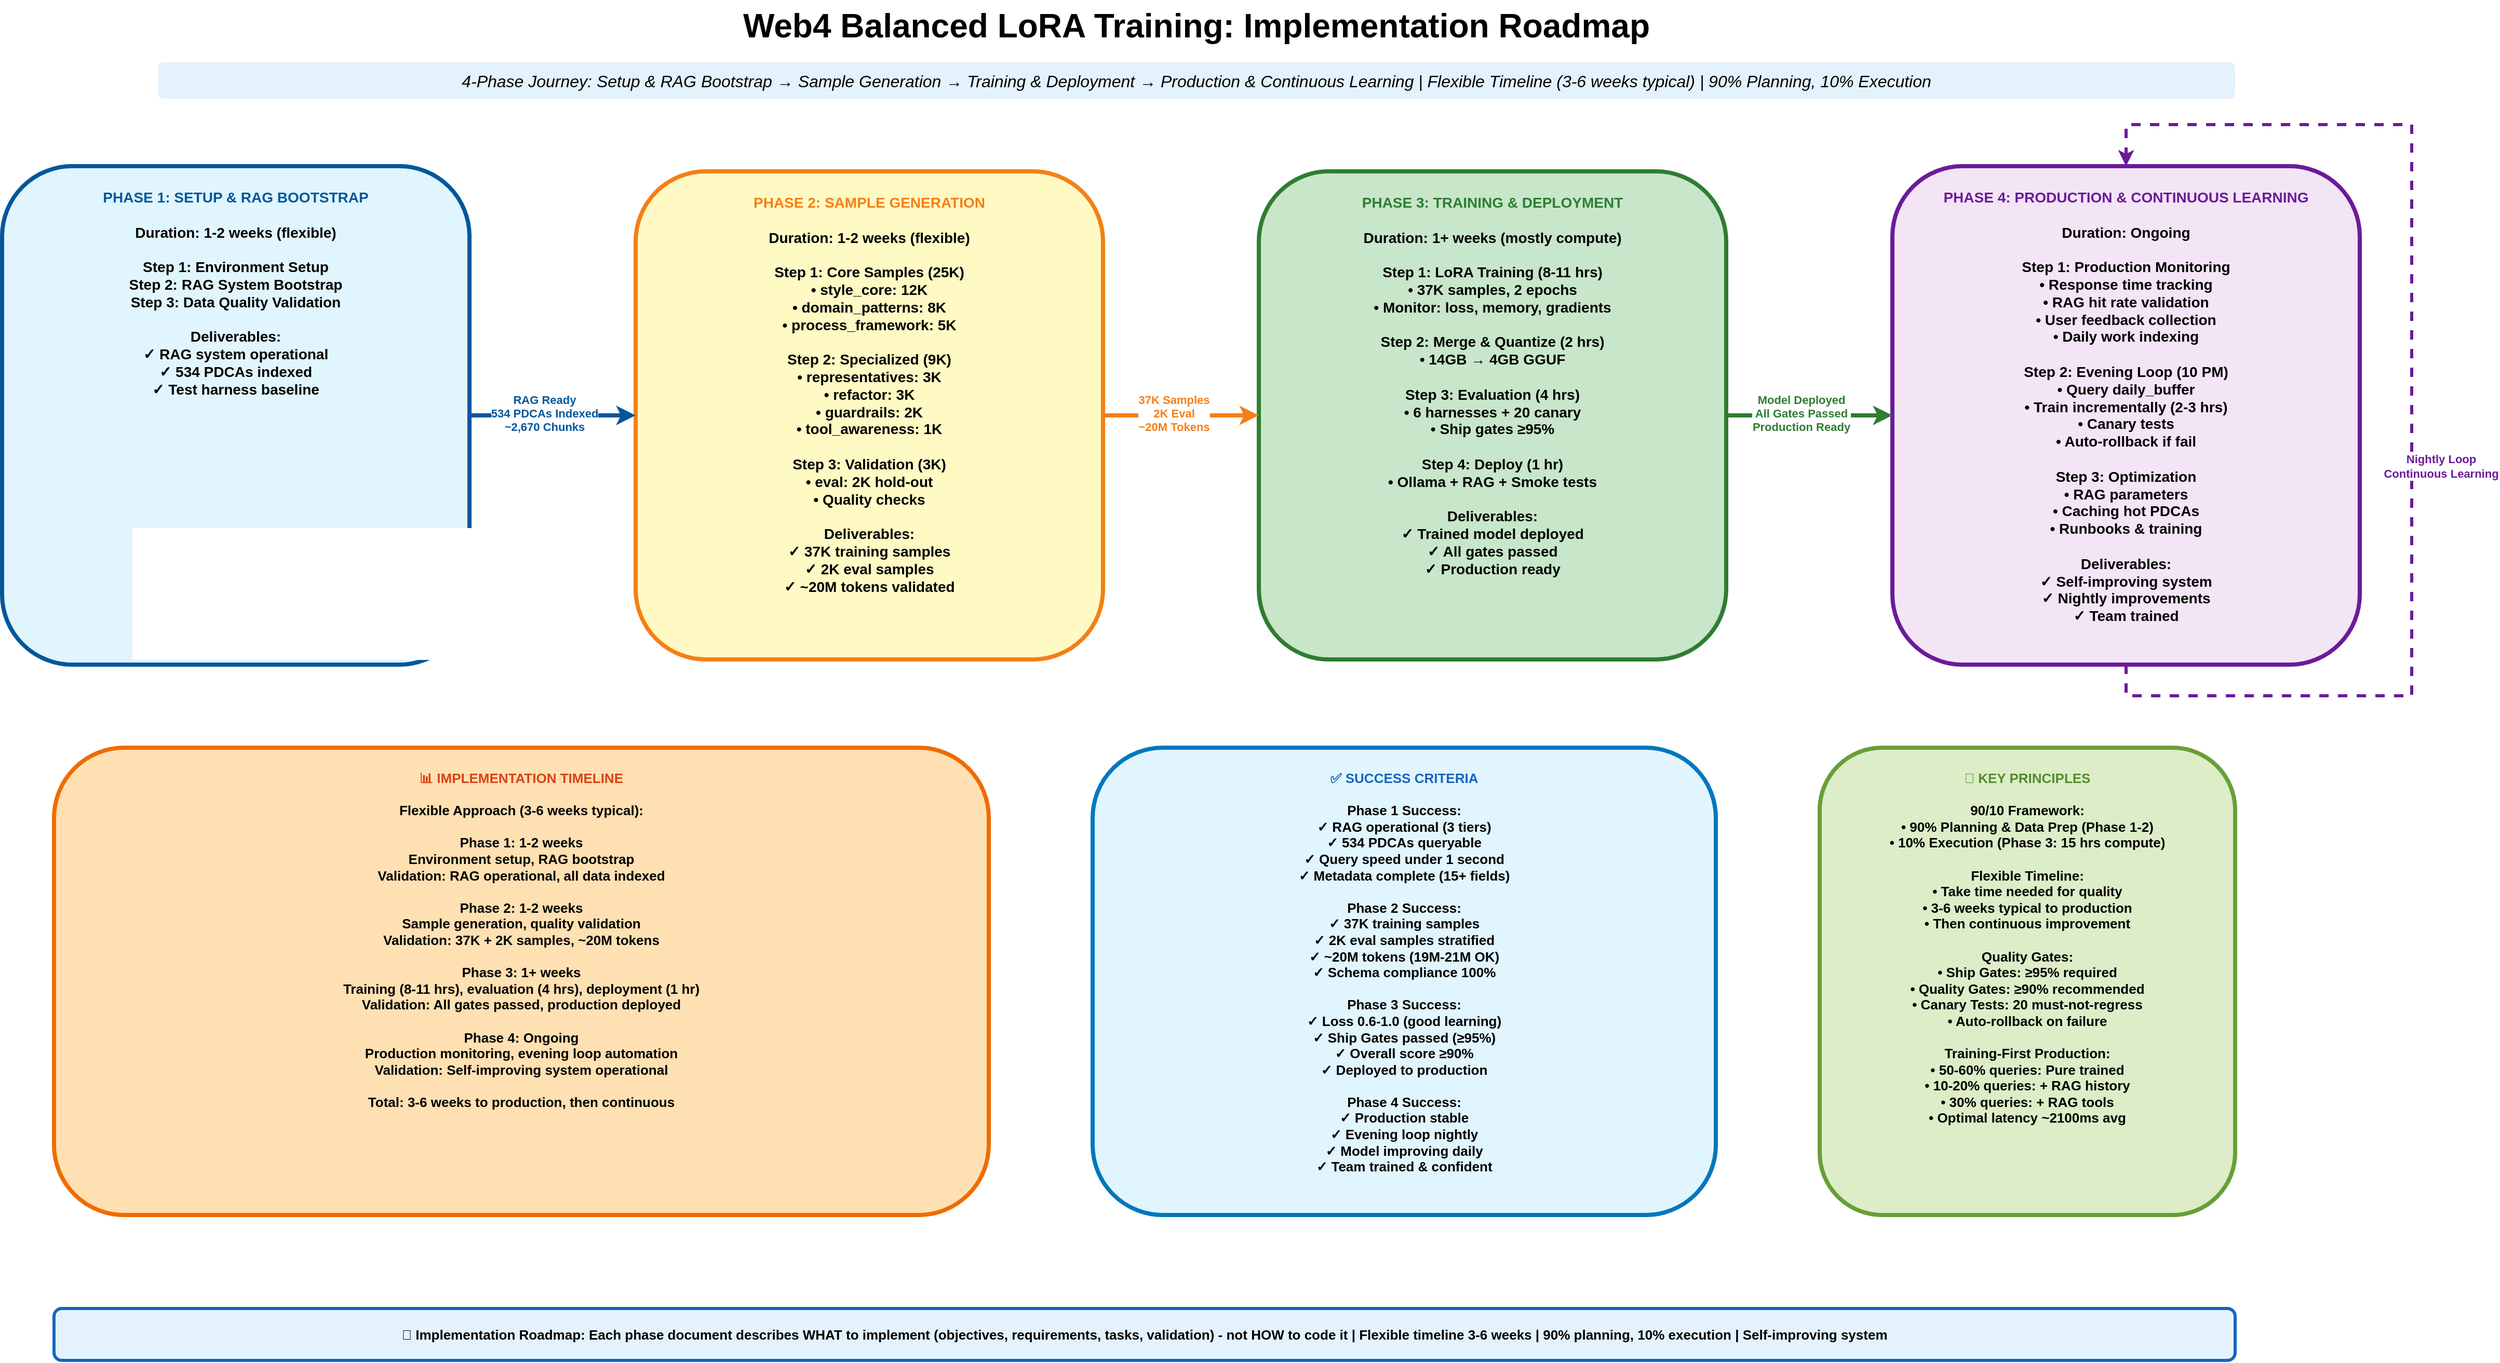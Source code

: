 <mxfile>
    <diagram name="Implementation Roadmap" id="implementation">
        <mxGraphModel dx="3140" dy="948" grid="1" gridSize="10" guides="1" tooltips="1" connect="1" arrows="1" fold="1" page="1" pageScale="1" pageWidth="2400" pageHeight="1600" math="0" shadow="0">
            <root>
                <mxCell id="0"/>
                <mxCell id="1" parent="0"/>
                <mxCell id="title" value="Web4 Balanced LoRA Training: Implementation Roadmap" style="text;html=1;strokeColor=none;fillColor=none;align=center;verticalAlign=middle;whiteSpace=wrap;rounded=0;fontSize=32;fontStyle=1" parent="1" vertex="1">
                    <mxGeometry x="400" y="20" width="1600" height="50" as="geometry"/>
                </mxCell>
                <mxCell id="subtitle" value="4-Phase Journey: Setup &amp; RAG Bootstrap → Sample Generation → Training &amp; Deployment → Production &amp; Continuous Learning | Flexible Timeline (3-6 weeks typical) | 90% Planning, 10% Execution" style="text;html=1;strokeColor=none;fillColor=#E3F2FD;align=center;verticalAlign=middle;whiteSpace=wrap;rounded=1;fontSize=16;fontStyle=2" parent="1" vertex="1">
                    <mxGeometry x="200" y="80" width="2000" height="35" as="geometry"/>
                </mxCell>
                <object label="&lt;font color=&quot;#01579B&quot;&gt;PHASE 1: SETUP &amp; RAG BOOTSTRAP&lt;/font&gt;&#xa;&#xa;Duration: 1-2 weeks (flexible)&#xa;&#xa;Step 1: Environment Setup&#xa;Step 2: RAG System Bootstrap&#xa;Step 3: Data Quality Validation&#xa;&#xa;Deliverables:&#xa;✓ RAG system operational&#xa;✓ 534 PDCAs indexed&#xa;✓ Test harness baseline" tooltip="Phase 1 establishes the foundation by setting up the three-tier RAG system that serves as the single source of truth for all training data. Duration is flexible: 1 week if full-time, 2 weeks if part-time. Step 1 Environment Setup: Install Python 3.10+ for latest library compatibility. Install Ollama from ollama.ai for model deployment. Install ChromaDB via pip install chromadb for semantic vector search. Install Redis server and RedisGraph module for graph database (brew install redis on Mac, pip install redis redisgraph for Python client). SQLite comes with Python. Clone Web4Articles repository containing all 534 historical PDCAs, 3,477 TypeScript component files, and 238 process documents. Create project structure: mkdir scripts data config outputs eval. Install dependencies via pip install -r requirements.txt including transformers, sentence-transformers, peft, torch, chromadb, redis, redisgraph, sqlite3, jsonschema, tqdm. Step 2 RAG System Bootstrap: Create and run initial indexing system to process all 534 historical PDCAs. Implement PDCA-aware adaptive chunking that preserves document structure by splitting on section boundaries (header, Plan, Do, Check, Act, Meta) creating approximately 2,670 semantically complete chunks. Generate 768-dimensional embeddings using sentence-transformers/all-MiniLM-L6-v2 model. Store chunks in ChromaDB pdca_historical collection with comprehensive 15+ metadata fields: chunk_type, chunk_index, pdca_id, agent_name, agent_role, date, timestamp, session_id, branch, sprint, cmm_level, task_type, objective, quality_score, verification_status, trained_in_adapter, training_batch, training_date. Create nodes and PRECEDES edges in Redis Graph for breadcrumb navigation enabling read-to-depth-3 context expansion. Populate SQLite pdca_timeline table with temporal and categorical metadata for fast date-range queries. Index 3,477 TypeScript component files organized by layer (layer2, layer3, layer5) and pattern (empty_constructor, scenario_state, radical_oop). Index 238 process documents including PDCA templates, CMM framework guides, compliance checklists organized by role. Index 12K tool examples from tool_core.jsonl (10K Continue tools) and tool_neg.jsonl (2K negative anti-patterns) into tool_examples collection with metadata for tool_name, tool_ecosystem, tool_version, usage_pattern, context_type. Step 3 Data Quality Validation: Test semantic search on ChromaDB with queries like find debugging approaches or show component versioning conflicts, verify relevant results returned. Test breadcrumb navigation on Redis Graph by walking depth-3 chains forward and backward from sample PDCAs, verify context expansion works. Test temporal queries on SQLite with date-range queries, agent timelines, CMM level distribution, verify sub-5ms performance. Validate metadata completeness by sampling 100 random chunks and checking all 15+ fields are populated correctly. Create test harness baseline by running all 6 test harnesses on baseline model before training to establish improvement targets for comparison. Deliverables: Complete three-tier RAG system operational with ChromaDB for semantic search, Redis Graph for breadcrumb navigation, SQLite for temporal queries. All 534 PDCAs indexed as approximately 2,670 chunks with complete metadata. All 3,477 TypeScript files and 238 process documents indexed. All 12K tool examples indexed. Test harness baseline established. This foundation enables intelligent RAG-driven sample generation in Phase 2." id="phase1">
                    <mxCell style="rounded=1;whiteSpace=wrap;html=1;fillColor=#E1F5FE;strokeColor=#01579B;strokeWidth=4;fontSize=14;fontStyle=1;verticalAlign=top;spacingTop=15;" parent="1" vertex="1">
                        <mxGeometry x="50" y="180" width="450" height="480" as="geometry"/>
                    </mxCell>
                </object>
                <object label="&lt;font color=&quot;#F57F17&quot;&gt;PHASE 2: SAMPLE GENERATION&lt;/font&gt;&#xa;&#xa;Duration: 1-2 weeks (flexible)&#xa;&#xa;Step 1: Core Samples (25K)&#xa;  • style_core: 12K&#xa;  • domain_patterns: 8K&#xa;  • process_framework: 5K&#xa;&#xa;Step 2: Specialized (9K)&#xa;  • representatives: 3K&#xa;  • refactor: 3K&#xa;  • guardrails: 2K&#xa;  • tool_awareness: 1K&#xa;&#xa;Step 3: Validation (3K)&#xa;  • eval: 2K hold-out&#xa;  • Quality checks&#xa;&#xa;Deliverables:&#xa;✓ 37K training samples&#xa;✓ 2K eval samples&#xa;✓ ~20M tokens validated" tooltip="Phase 2 generates all 37K training samples plus 2K eval samples via intelligent RAG queries. Duration is flexible: 1 week if full-time, 2 weeks if part-time or thorough review. Step 1 Core Sample Generation (25K samples): Generate style_core 12K samples by creating and running scripts that query ChromaDB for TypeScript files filtered by layer and pattern metadata. Extract empty constructor examples showing classes with empty or minimal constructor plus init method for scenario-based initialization. Extract 5-layer architecture examples demonstrating layer2 implementation, layer3 interface, layer5 CLI structure. Extract Radical OOP examples with deep encapsulation, no public fields, scenario-based state management, immutable scenarios. Extract scenario-based state patterns with init method, toScenario serialization, proper state handling. Each sample includes input prompt describing desired pattern, expected output showing correct implementation approximately 400-800 tokens, and metadata for task_type and pattern_name. Generate domain_patterns 8K samples by creating scripts that query ChromaDB for historical PDCAs semantically, use Redis Graph to expand via breadcrumb chains for context, then extract and distill patterns. Extract debugging methodologies by querying task_type equals debugging, distill to problem-solution pairs. Extract architectural decisions by querying task_type equals architectural_decision, capture TRON format and rationale. Extract integration patterns showing system connection approaches, collaboration patterns for multi-agent work, violation fixes showing error correction. Distill each pattern to core insight approximately 400-600 tokens rather than full PDCA 1200-1800 tokens, saving 60 percent tokens while retaining essential knowledge. Generate process_framework 5K samples by creating scripts that query process_docs collection. Extract PDCA structure v3.2.4.2 template with all required sections LINKS PLAN DO CHECK ACT META. Extract TRON decision format with Trigger Response Outcome Next ordering. Extract CMM1-4 progression showing maturity levels and compliance criteria. Extract dual link format for breadcrumb navigation forward and backward links. Extract 12-step startup protocol for new components. Extract verification checklists for quality gates. Extract 50+ key behavioral lessons from trainAI process documentation. Step 2 Specialized Sample Generation (9K samples): Generate domain_representatives 3K samples by creating scripts that select top 200-300 complete PDCAs via quality scoring based on completeness, CMM compliance, dual link validity, TRON format adherence. Use SQLite temporal queries to ensure diverse time periods not all recent, stratify across Q1 2024, Q2 2024, Q3 2024, Q4 2024, Q1 2025 for temporal diversity. Ensure diverse agents covering SaveRestartAgent, BuilderAgent, TesterAgent, RefinerAgent, IntegratorAgent, NegotiatorAgent. Ensure diverse task types covering component_creation, debugging, refactoring, integration, collaboration. Generate variations showing prompt plus expected PDCA structure, PDCA section plus next section, full PDCA generation. Generate style_refactor 3K samples by creating scripts that query for CMM2 to CMM3 transformation PDCAs. Extract code evolution patterns showing before CMM2 state and after CMM3 state with improvements. Extract continuous improvement mindset, technical debt reduction approaches, pattern application journeys. Generate guardrails 2K samples teaching framework compliance. Extract Jest ban enforcement showing use Vitest instead, manual operation prevention showing automate everything, security violations showing no hardcoded secrets, framework violations showing no constructor logic. Generate tool_awareness 1K samples teaching generic tool-calling concepts. Extract JSON structure, parameter passing patterns, context awareness. Keep IDE-agnostic with no Continue or Cursor specifics since those 12K examples stay in RAG tool_examples collection for runtime injection. Step 3 Validation and QA (3K samples): Generate eval 2K samples stratified across all training categories: 400 style_core, 300 domain_patterns, 200 process_framework, 150 domain_representatives, 150 style_refactor, 100 guardrails, 50 tool_awareness. This hold-out set is NEVER trained, reserved for unbiased quality measurement. Create validation scripts that check all 37K training samples: Schema compliance ensuring all samples have required fields task_type, instruction, input, output, metadata. Token distribution validation with average 540 tokens per sample totaling approximately 20M tokens, acceptable range 19M-21M. Quality score validation ensuring high-quality content. Diversity validation: temporal stratification across quarters, agent coverage all roles, task coverage all types. Save to JSONL format: data/style_core.jsonl 12K, data/domain_patterns.jsonl 8K, data/process_framework.jsonl 5K, data/domain_representatives.jsonl 3K, data/style_refactor.jsonl 3K, data/guardrails.jsonl 2K, data/tool_awareness.jsonl 1K, data/eval.jsonl 2K. Deliverables: 37K production-ready training samples generated entirely from RAG queries ensuring consistency and traceability, 2K stratified eval set for unbiased testing, all samples quality validated with documented statistics showing token distribution, schema compliance, diversity metrics. Total approximately 20M tokens optimized for M1 Mac training." id="phase2">
                    <mxCell style="rounded=1;whiteSpace=wrap;html=1;fillColor=#FFF9C4;strokeColor=#F57F17;strokeWidth=4;fontSize=14;fontStyle=1;verticalAlign=top;spacingTop=15;" parent="1" vertex="1">
                        <mxGeometry x="660" y="185" width="450" height="470" as="geometry"/>
                    </mxCell>
                </object>
                <object label="&lt;font color=&quot;#2E7D32&quot;&gt;PHASE 3: TRAINING &amp; DEPLOYMENT&lt;/font&gt;&#xa;&#xa;Duration: 1+ weeks (mostly compute)&#xa;&#xa;Step 1: LoRA Training (8-11 hrs)&#xa;  • 37K samples, 2 epochs&#xa;  • Monitor: loss, memory, gradients&#xa;&#xa;Step 2: Merge &amp; Quantize (2 hrs)&#xa;  • 14GB → 4GB GGUF&#xa;&#xa;Step 3: Evaluation (4 hrs)&#xa;  • 6 harnesses + 20 canary&#xa;  • Ship gates ≥95%&#xa;&#xa;Step 4: Deploy (1 hr)&#xa;  • Ollama + RAG + Smoke tests&#xa;&#xa;Deliverables:&#xa;✓ Trained model deployed&#xa;✓ All gates passed&#xa;✓ Production ready" tooltip="Phase 3 executes training, evaluation, and production deployment. Duration 1+ weeks mostly compute time. Step 1 LoRA Training (8-11 hours compute): Create and configure training script using base model Qwen/Qwen2.5-Coder-7B-Instruct from HuggingFace, full precision FP16 for maximum learning quality. Load all 37K training samples from JSONL files totaling approximately 20M tokens. Configure training: 2 epochs meaning each sample seen twice, batch size 1 with gradient accumulation 12 giving effective batch size 12 for stable gradients, learning rate 2e-4 with cosine annealing schedule gradually reducing learning rate, LoRA hyperparameters rank r equals 16 creating small trainable matrices, alpha equals 32 scaling factor, dropout equals 0.05 regularization. Apply LoRA to all attention and feedforward layers in 28 transformer layers. Use AdamW optimizer with weight decay 0.01. Implement real-time monitoring: Loss convergence expecting plateau at 0.6-1.0 range indicating good learning without overfitting, if loss stays above 1.5 investigate underfitting, if drops below 0.4 investigate overfitting. Memory usage must stay under 28GB to prevent OOM crashes on 32GB M1 Mac, reduce batch size or grad accumulation if needed. Gradient norms should remain stable, if exploding reduce learning rate. Perplexity should decrease over time. Training takes 8-11 hours on M1 Mac with MPS Metal Performance Shaders backend, 20 percent faster than previous 10-14 hours due to reduced token count from 25M to 20M. Output LoRA adapter approximately 80MB saved to outputs/web4_balanced_lora_YYYYMMDD/ containing learned Web4-specific patterns: 95 percent Web4 patterns PDCA methodology code architecture OOP principles, 3 percent generic tool awareness, 2 percent guardrails, without modifying 14GB base model. Step 2 Merge and Quantize (2 hours): Create scripts to merge 80MB LoRA adapter weights into 14GB base model creating unified model with Web4 knowledge permanently integrated. Quantize merged model from FP16 full precision to Q4_K_M 4-bit quantization using 4-bit integers for most weights while keeping higher precision for critical attention layers, optimal balance between size and quality. Verify size reduction 14GB FP16 compresses to 4GB Q4_K_M, 4x reduction enabling deployment on consumer hardware. Quality retention quantization maintains 95 percent of full precision quality validated through eval metrics. Convert to GGUF format efficient file format for LLM storage optimized for CPU and Metal GPU inference used by Ollama. Create Ollama modelfile defining configuration system prompt, temperature, context window, stop tokens. Import to Ollama: ollama create web4-agent:latest -f Modelfile. Test deployment: Load time approximately 3 seconds on M1 Mac cold start, generation speed approximately 20 tokens per second, memory footprint approximately 4GB loaded. Step 3 Comprehensive Evaluation (4 hours): Create evaluation harness running 2K hold-out eval samples NEVER trained for unbiased measurement. Test Harness 1 Pattern Compliance: Validate 100 generated PDCAs against v3.2.4.2 schema, must pass 95 out of 100 Ship Gate deployment blocked if fails. Test Harness 2 PDCA Template: Check all required sections present LINKS PLAN DO CHECK ACT META, must pass 95 out of 100 Ship Gate. Test Harness 3 TRON Format: Validate Trigger Response Outcome Next ordering in decisions, must pass 90 out of 100 Quality Gate document if fails but can deploy. Test Harness 4 Empty Constructor: Check generated classes for no-constructor-logic rule using ESLint plus AST parser, must pass 95 out of 100 Ship Gate. Test Harness 5 Tool Success: Run 100 scripted IDE tasks measuring prompt to correct tool JSON to successful execution, must pass 85 out of 100 Quality Gate. Test Harness 6 Refusal F1: Test 200-item safety set 100 should-refuse 100 should-comply, must achieve F1 at least 0.98 Ship Gate. Run 20 Canary Tests: Must-not-regress tasks comparing new model vs baseline, all 20 must pass no regression over 5 percent. Calculate Overall Score: Weighted average of all metrics must be at least 90 percent Ship Gate. Document results in outputs/eval_report_YYYYMMDD.md with pass fail for each gate, overall score, recommendations. If any Ship Gate fails halt deployment rollback investigate root cause fix retry. If all gates pass proceed to production. Step 4 Production Deployment (1 hour): Deploy web4-agent:latest GGUF model to Ollama model registry. Connect RAG system: ChromaDB pdca_historical for semantic search 534 PDCAs and 3477 components, Redis Graph breadcrumb_graph for depth-3 traversal, SQLite pdca_timeline.db for temporal queries. Configure ToolAwarePromptBuilder: Set tool_ecosystem equals continue, n_results equals 2-3 examples, metadata filters for tool_name and usage_pattern. Start Ollama server: ollama serve providing REST API for LLM queries, chat interface, embedding endpoint. Run smoke tests: Test trained knowledge query explain empty constructor should answer under 200ms no RAG. Test historical reference query how did we solve component versioning should query RAG include citations approximately 500ms. Test tool query read Button.tsx should detect tool query RAG tool_examples inject examples generate correct XML tool call approximately 2250ms. Monitor response time RAG hit rate quality. Deliverables: Production-ready web4-agent:latest model deployed 4GB GGUF format, all quality gates passed documented, RAG connected for history 10-20 percent and tools 30 percent, smoke tests validated, system ready for production serving and Phase 4 continuous learning." id="phase3">
                    <mxCell style="rounded=1;whiteSpace=wrap;html=1;fillColor=#C8E6C9;strokeColor=#2E7D32;strokeWidth=4;fontSize=14;fontStyle=1;verticalAlign=top;spacingTop=15;" parent="1" vertex="1">
                        <mxGeometry x="1260" y="185" width="450" height="470" as="geometry"/>
                    </mxCell>
                </object>
                <object label="&lt;font color=&quot;#6A1B9A&quot;&gt;PHASE 4: PRODUCTION &amp; CONTINUOUS LEARNING&lt;/font&gt;&#xa;&#xa;Duration: Ongoing&#xa;&#xa;Step 1: Production Monitoring&#xa;  • Response time tracking&#xa;  • RAG hit rate validation&#xa;  • User feedback collection&#xa;  • Daily work indexing&#xa;&#xa;Step 2: Evening Loop (10 PM)&#xa;  • Query daily_buffer&#xa;  • Train incrementally (2-3 hrs)&#xa;  • Canary tests&#xa;  • Auto-rollback if fail&#xa;&#xa;Step 3: Optimization&#xa;  • RAG parameters&#xa;  • Caching hot PDCAs&#xa;  • Runbooks &amp; training&#xa;&#xa;Deliverables:&#xa;✓ Self-improving system&#xa;✓ Nightly improvements&#xa;✓ Team trained" tooltip="Phase 4 establishes production operations and continuous learning creating self-improving virtuous cycle. Duration ongoing forever. Step 1 Production Monitoring (continuous): Create production monitoring dashboard tracking response time should be under 200ms for trained knowledge queries no RAG, approximately 500ms for trained plus RAG history queries, approximately 2250ms for trained plus tool queries, weighted average approximately 2100ms optimal. Track RAG hit rate validating 10-20 percent of queries need PDCA history 30 percent need tool injection 50-60 percent pure trained validating Training-First architecture. Track query type distribution: Pure Trained 50-60 percent answering from trained Web4 patterns without RAG, Trained plus Tools 20-30 percent code generation with file access tool calls, Trained plus History 10-15 percent reference past work, Trained plus Both 5-10 percent complex queries needing history and tools. Collect operational data: User feedback thumbs up down on response quality, error logs for failed queries, edge cases requiring special handling, false positive tool detections, RAG misses where relevant PDCA not retrieved. Create daily work indexing system: All new PDCAs created today automatically indexed to daily_buffer collection with metadata trained_in_adapter equals False, new code changes decisions learnings captured, typical daily yield 50-200 samples depending on project activity. Step 2 Evening Training Loop Automation (nightly 10 PM): Create evening loop orchestrator script scheduled via cron job 0 22 asterisk asterisk asterisk for 10 PM nightly execution with logging to logs/evening_loop_YYYYMMDD.log. Configure alerting: Slack webhook or email on failure, PagerDuty for critical issues. Implement loop sequence: Query daily_buffer collection for PDCAs with metadata trained_in_adapter equals False identifying new untrained content, typical yield 50-200 samples. Apply quality scoring using same metrics as initial training: completeness, CMM compliance, dual links, TRON format, quality_score 0-100. Extract patterns: new problem-solution pairs, refactoring journeys, architectural decisions, learnings. Generate incremental training samples in JSONL format following same schema as initial 37K samples. Incremental LoRA training on new samples for 1 epoch only with reduced learning rate 1e-4 to avoid catastrophic forgetting of original 37K samples trained knowledge. Training takes 2-3 hours for typical 50-sample batch. Monitor loss memory gradient norms. Run 20 canary tests: must-not-regress tasks comparing new adapter against baseline adapter from yesterday, fail if any task regresses over 5 percent. If canary passes proceed, if canary fails auto-rollback to yesterday adapter create incident PDCA alert on-call skip tonight update. Mark as trained: Update RAG metadata setting trained_in_adapter equals True training_batch equals nightly_YYYYMMDD training_date equals ISO8601 timestamp for all trained chunks. Move to historical: Move PDCAs from daily_buffer to pdca_historical collection, update Redis Graph with new PRECEDES edges for breadcrumb navigation. Clear and archive: Archive daily_buffer to logs/daily_buffer_YYYYMMDD.jsonl, clear collection, reset for tomorrow. Validate nightly improvements each morning: Test previously challenging queries should be better, validate no regressions on baseline tasks canary protection, monitor quality metrics should maintain or improve, collect user feedback should be positive. Track cumulative improvements over time: Model gets smarter from real project work daily, adapts to evolving practices organically, discovers new patterns from production usage. Step 3 Optimization and Documentation (ongoing): Create RAG parameter optimization scripts: Adjust n_results for optimal context 2-3 examples for tools 3-5 chunks for history, tune semantic similarity thresholds, optimize metadata filter combinations. Implement caching system: LRU cache for frequently accessed PDCAs reducing RAG query latency from 300ms to 50ms for cached items, cache top 100 most queried PDCAs based on access logs. Create operational runbooks: docs/runbooks/evening_loop_troubleshooting.md with common failure modes canary tests failing training OOM crashes no new data to train, docs/runbooks/rag_maintenance.md for re-indexing backup restore procedures, docs/runbooks/model_rollback.md for emergency rollback steps. Create team training materials: Conduct training session on querying model trained vs RAG queries, understanding response latency differences, providing feedback for quality improvement, monitoring dashboards interpretation, troubleshooting common issues, performing rollbacks if needed. Deliverables: Production system stable with monitored metrics response time RAG hit rate quality all healthy with alerting for issues, evening training loop running nightly with canary protection and auto-rollback on failure, model improving daily from real work creating self-improving virtuous cycle, team trained and confident on system usage and maintenance, documentation complete runbooks for operations and troubleshooting, continuous learning established model accumulates deep Web4 domain expertise from hundreds of days of project work over time getting smarter every single day." id="phase4">
                    <mxCell style="rounded=1;whiteSpace=wrap;html=1;fillColor=#F3E5F5;strokeColor=#6A1B9A;strokeWidth=4;fontSize=14;fontStyle=1;verticalAlign=top;spacingTop=15;" parent="1" vertex="1">
                        <mxGeometry x="1870" y="180" width="450" height="480" as="geometry"/>
                    </mxCell>
                </object>
                <mxCell id="arrow-1-2" value="" style="endArrow=classic;html=1;rounded=0;strokeWidth=4;strokeColor=#01579B;exitX=1;exitY=0.5;exitDx=0;exitDy=0;entryX=0;entryY=0.5;entryDx=0;entryDy=0;" parent="1" source="phase1" target="phase2" edge="1">
                    <mxGeometry width="50" height="50" relative="1" as="geometry">
                        <mxPoint x="550" y="310" as="sourcePoint"/>
                        <mxPoint x="600" y="260" as="targetPoint"/>
                    </mxGeometry>
                </mxCell>
                <mxCell id="label-1-2" value="RAG Ready&#xa;534 PDCAs Indexed&#xa;~2,670 Chunks" style="edgeLabel;html=1;align=center;verticalAlign=middle;resizable=0;points=[];fontSize=11;fontStyle=1;fontColor=#01579B;fillColor=#E1F5FE;strokeColor=#0288D1;rounded=1;" parent="arrow-1-2" vertex="1" connectable="0">
                    <mxGeometry x="-0.1" y="2" relative="1" as="geometry">
                        <mxPoint as="offset"/>
                    </mxGeometry>
                </mxCell>
                <mxCell id="arrow-2-3" value="" style="endArrow=classic;html=1;rounded=0;strokeWidth=4;strokeColor=#F57F17;exitX=1;exitY=0.5;exitDx=0;exitDy=0;entryX=0;entryY=0.5;entryDx=0;entryDy=0;" parent="1" source="phase2" target="phase3" edge="1">
                    <mxGeometry width="50" height="50" relative="1" as="geometry">
                        <mxPoint x="1100" y="310" as="sourcePoint"/>
                        <mxPoint x="1150" y="260" as="targetPoint"/>
                    </mxGeometry>
                </mxCell>
                <mxCell id="label-2-3" value="37K Samples&#xa;2K Eval&#xa;~20M Tokens" style="edgeLabel;html=1;align=center;verticalAlign=middle;resizable=0;points=[];fontSize=11;fontStyle=1;fontColor=#F57F17;fillColor=#FFF9C4;strokeColor=#F9A825;rounded=1;" parent="arrow-2-3" vertex="1" connectable="0">
                    <mxGeometry x="-0.1" y="2" relative="1" as="geometry">
                        <mxPoint as="offset"/>
                    </mxGeometry>
                </mxCell>
                <mxCell id="arrow-3-4" value="" style="endArrow=classic;html=1;rounded=0;strokeWidth=4;strokeColor=#2E7D32;exitX=1;exitY=0.5;exitDx=0;exitDy=0;entryX=0;entryY=0.5;entryDx=0;entryDy=0;" parent="1" source="phase3" target="phase4" edge="1">
                    <mxGeometry width="50" height="50" relative="1" as="geometry">
                        <mxPoint x="1650" y="310" as="sourcePoint"/>
                        <mxPoint x="1700" y="260" as="targetPoint"/>
                    </mxGeometry>
                </mxCell>
                <mxCell id="label-3-4" value="Model Deployed&#xa;All Gates Passed&#xa;Production Ready" style="edgeLabel;html=1;align=center;verticalAlign=middle;resizable=0;points=[];fontSize=11;fontStyle=1;fontColor=#2E7D32;fillColor=#C8E6C9;strokeColor=#43A047;rounded=1;" parent="arrow-3-4" vertex="1" connectable="0">
                    <mxGeometry x="-0.1" y="2" relative="1" as="geometry">
                        <mxPoint as="offset"/>
                    </mxGeometry>
                </mxCell>
                <mxCell id="arrow-4-loop" value="" style="endArrow=classic;html=1;rounded=0;strokeWidth=3;strokeColor=#6A1B9A;exitX=0.5;exitY=1;exitDx=0;exitDy=0;entryX=0.5;entryY=0;entryDx=0;entryDy=0;dashed=1;" parent="1" source="phase4" target="phase4" edge="1">
                    <mxGeometry width="50" height="50" relative="1" as="geometry">
                        <mxPoint x="2070" y="500" as="sourcePoint"/>
                        <mxPoint x="2120" y="450" as="targetPoint"/>
                        <Array as="points">
                            <mxPoint x="2095" y="690"/>
                            <mxPoint x="2370" y="690"/>
                            <mxPoint x="2370" y="550"/>
                            <mxPoint x="2370" y="140"/>
                            <mxPoint x="2095" y="140"/>
                        </Array>
                    </mxGeometry>
                </mxCell>
                <mxCell id="label-loop" value="Nightly Loop&#xa;Continuous Learning" style="edgeLabel;html=1;align=center;verticalAlign=middle;resizable=0;points=[];fontSize=11;fontStyle=1;fontColor=#6A1B9A;fillColor=#F3E5F5;strokeColor=#8E24AA;rounded=1;" parent="arrow-4-loop" vertex="1" connectable="0">
                    <mxGeometry x="-0.1" y="2" relative="1" as="geometry">
                        <mxPoint x="30" as="offset"/>
                    </mxGeometry>
                </mxCell>
                <object label="&lt;font color=&quot;#D84315&quot;&gt;📊 IMPLEMENTATION TIMELINE&lt;/font&gt;&#xa;&#xa;Flexible Approach (3-6 weeks typical):&#xa;&#xa;Phase 1: 1-2 weeks&#xa;  Environment setup, RAG bootstrap&#xa;  Validation: RAG operational, all data indexed&#xa;&#xa;Phase 2: 1-2 weeks&#xa;  Sample generation, quality validation&#xa;  Validation: 37K + 2K samples, ~20M tokens&#xa;&#xa;Phase 3: 1+ weeks&#xa;  Training (8-11 hrs), evaluation (4 hrs), deployment (1 hr)&#xa;  Validation: All gates passed, production deployed&#xa;&#xa;Phase 4: Ongoing&#xa;  Production monitoring, evening loop automation&#xa;  Validation: Self-improving system operational&#xa;&#xa;Total: 3-6 weeks to production, then continuous" tooltip="Implementation timeline follows flexible approach optimized for thoroughness over speed. Timeline is 3 weeks if full-time aggressive schedule, 6 weeks if part-time or careful validation preferred. Phase 1 Setup and RAG Bootstrap takes 1-2 weeks: Environment setup 1-2 days installing Python Ollama ChromaDB Redis SQLite, cloning repositories, creating project structure. RAG system bootstrap 3-5 days running initial indexing scripts for 534 PDCAs approximately 2670 chunks, 3477 TypeScript files, 238 process documents, 12K tool examples. Data quality validation 2-3 days testing semantic search graph traversal temporal queries, validating metadata completeness, establishing test harness baseline. Total approximately 40 hours if full-time, spread across 1-2 weeks if part-time. Validation criteria: RAG system operational with all three tiers ChromaDB Redis SQLite, all 534 PDCAs indexed and queryable, test queries return relevant results under 1 second, metadata complete all 15+ fields populated. Phase 2 Sample Generation takes 1-2 weeks: Core sample generation 4-6 days creating scripts to generate style_core 12K domain_patterns 8K process_framework 5K from RAG queries. Specialized samples 2-3 days generating domain_representatives 3K style_refactor 3K guardrails 2K tool_awareness 1K. Validation and QA 2-3 days generating eval 2K hold-out set, running validation scripts for schema compliance token distribution quality scores diversity metrics. Total approximately 40 hours if full-time, spread across 1-2 weeks if part-time. Validation criteria: 37K training samples generated from RAG, 2K eval samples stratified never trained, total tokens approximately 20M range 19M-21M acceptable, schema compliance 100 percent all required fields, diversity validated temporal agent task coverage. Phase 3 Training and Deployment takes 1+ weeks mostly compute time: LoRA training 8-11 hours actual training compute time monitoring loss memory gradients. Merge and quantize 2 hours merging adapter quantizing to 4GB GGUF. Comprehensive evaluation 4 hours running 6 test harnesses plus 20 canary tests. Production deployment 1 hour deploying to Ollama connecting RAG running smoke tests. Total approximately 15 hours compute plus 25 hours manual work for monitoring configuration testing. Validation criteria: Training loss converged 0.6-1.0 range, all Ship Gates passed Pattern at least 95 percent PDCA at least 95 percent Empty Constructor at least 95 percent Refusal at least 0.98 Overall at least 90 percent, model deployed to production load time approximately 3 seconds generation approximately 20 tokens per second, smoke tests passing trained RAG tool queries all working. Phase 4 Production and Continuous Learning ongoing forever: Production monitoring continuous tracking response time RAG hit rate query distribution user feedback daily work indexing. Evening loop automation nightly 10 PM execution taking 2-3 hours training incrementally running canary tests auto-rollback on failure. Optimization ongoing tuning RAG parameters implementing caching writing runbooks training team. Validation criteria: Production stable metrics healthy response time approximately 2100ms weighted average RAG hit rates 10-20 percent history 30 percent tools, evening loop running nightly canary protected auto-rollback working, model improving daily nightly training incorporating yesterday patterns, team trained confident on usage maintenance troubleshooting. Total time to production 3-6 weeks typical then continuous self-improving virtuous cycle established. The 90/10 principle applies: 90 percent effort in planning and data preparation Phases 1-2 RAG setup sample generation, 10 percent effort in execution Phase 3 training 8-11 hours evaluation 4 hours deployment 1 hour. This front-loaded planning ensures high-quality training data leading to excellent model performance." id="timeline">
                    <mxCell style="rounded=1;whiteSpace=wrap;html=1;fillColor=#FFE0B2;strokeColor=#EF6C00;strokeWidth=4;fontSize=13;fontStyle=1;verticalAlign=top;spacingTop=15;" parent="1" vertex="1">
                        <mxGeometry x="100" y="740" width="900" height="450" as="geometry"/>
                    </mxCell>
                </object>
                <object label="&lt;font color=&quot;#1565C0&quot;&gt;✅ SUCCESS CRITERIA&lt;/font&gt;&#xa;&#xa;Phase 1 Success:&#xa;✓ RAG operational (3 tiers)&#xa;✓ 534 PDCAs queryable&#xa;✓ Query speed under 1 second&#xa;✓ Metadata complete (15+ fields)&#xa;&#xa;Phase 2 Success:&#xa;✓ 37K training samples&#xa;✓ 2K eval samples stratified&#xa;✓ ~20M tokens (19M-21M OK)&#xa;✓ Schema compliance 100%&#xa;&#xa;Phase 3 Success:&#xa;✓ Loss 0.6-1.0 (good learning)&#xa;✓ Ship Gates passed (≥95%)&#xa;✓ Overall score ≥90%&#xa;✓ Deployed to production&#xa;&#xa;Phase 4 Success:&#xa;✓ Production stable&#xa;✓ Evening loop nightly&#xa;✓ Model improving daily&#xa;✓ Team trained &amp; confident" tooltip="Success criteria define measurable validation for each phase ensuring quality at every milestone. Phase 1 Success validated by: RAG system operational with three tiers ChromaDB for semantic search approximately 500ms, Redis Graph for breadcrumb navigation approximately 10ms, SQLite for temporal queries approximately 5ms. All 534 PDCAs queryable via all three methods: semantic queries like find debugging approaches return relevant PDCAs with similarity scores, graph queries walk depth-3 breadcrumb chains forward and backward from any PDCA, temporal queries find PDCAs by date range agent sprint CMM level. Query speed under 1 second acceptable: semantic approximately 500ms, graph approximately 10ms, temporal approximately 5ms, hybrid combining all three approximately 600ms. Metadata complete with all 15+ fields populated for every chunk: chunk_type chunk_index pdca_id agent_name agent_role date timestamp session_id branch sprint cmm_level task_type objective quality_score verification_status trained_in_adapter training_batch training_date. Sample 100 random chunks verify 100 percent have complete metadata. Phase 2 Success validated by: Exactly 37K training samples generated via RAG queries not raw file parsing ensuring consistency traceability. Sample breakdown: style_core 12K domain_patterns 8K process_framework 5K domain_representatives 3K style_refactor 3K guardrails 2K tool_awareness 1K. Exactly 2K eval samples stratified across all categories NEVER included in training for unbiased testing. Token count totals approximately 20M with average 540 tokens per sample, validate with token counter acceptable range 19M-21M. Schema compliance 100 percent all samples have required fields task_type instruction input output metadata. Diversity validated: temporal stratification across quarters Q1-Q4 2024 Q1 2025, agent coverage all roles SaveRestartAgent BuilderAgent TesterAgent RefinerAgent IntegratorAgent NegotiatorAgent, task coverage all types component_creation debugging refactoring integration collaboration. Quality scores high average over 75 out of 100. All JSONL files saved and ready for training. Phase 3 Success validated by: LoRA adapter trained successfully with loss converged to 0.6-1.0 range not too high poor learning not too low overfitting, memory stayed under 28GB throughout no OOM crashes, gradient norms stable no exploding gradients, training completed in 8-11 hours as expected. Model merged and quantized: LoRA adapter merged with base model, quantized to Q4_K_M format, converted to GGUF, size reduced from 14GB to 4GB, quality retained 95 percent of full precision. All Ship Gates passed: Pattern Compliance at least 95 percent SHIP GATE deployment blocked if fails, PDCA Template at least 95 percent SHIP GATE, TRON Format at least 90 percent QUALITY GATE document if fails but can deploy, Empty Constructor at least 95 percent SHIP GATE, Tool Success at least 85 percent QUALITY GATE, Refusal F1 at least 0.98 SHIP GATE, Overall Score at least 90 percent SHIP GATE. All 20 canary tests passed with no regressions over 5 percent. Model deployed to production: Ollama serving web4-agent:latest, load time approximately 3 seconds verified, generation approximately 20 tokens per second verified, memory footprint approximately 4GB. Smoke tests passing: trained knowledge queries answer under 200ms without RAG, historical reference queries retrieve relevant PDCAs with citations approximately 500ms, tool queries detect tools inject RAG examples generate correct tool calls approximately 2250ms. Phase 4 Success validated by: Production stability with monitored metrics all healthy no alerts no crashes uptime over 99.9 percent. Response times optimal: pure trained under 200ms, trained plus RAG approximately 500ms, trained plus tools approximately 2250ms, weighted average approximately 2100ms meeting target. RAG hit rates validated: 10-20 percent of queries need PDCA history not 0 percent model ignores RAG not 50 percent overly reliant, 30 percent need tool injection validates hybrid tool architecture, 50-60 percent pure trained validates Training-First. Evening loop running nightly: cron job triggers 10 PM, completes in 2-3 hours, canary tests pass, new adapter promoted, daily_buffer cleared. Model improving daily: nightly training incorporates yesterday patterns, previously challenging queries now answered better, quality metrics maintain or improve, user feedback positive. Team trained and confident: team can query model, understand latency differences, provide feedback, monitor dashboards, troubleshoot issues, perform rollbacks if needed. Documentation complete: runbooks for evening loop troubleshooting RAG maintenance model rollback, system architecture documented, evaluation procedures documented, onboarding guide for new team members. FINAL SUCCESS validated by: self-improving system operational demonstrating continuous learning virtuous cycle production serving generates daily work evening loop trains patterns nightly improved model serves next day repeat, model accumulates deep Web4 domain expertise over time from real project work, system stable monitored documented team confident celebrate success." id="success">
                    <mxCell style="rounded=1;whiteSpace=wrap;html=1;fillColor=#E1F5FE;strokeColor=#0277BD;strokeWidth=4;fontSize=13;fontStyle=1;verticalAlign=top;spacingTop=15;" parent="1" vertex="1">
                        <mxGeometry x="1100" y="740" width="600" height="450" as="geometry"/>
                    </mxCell>
                </object>
                <object label="&lt;font color=&quot;#558B2F&quot;&gt;🎯 KEY PRINCIPLES&lt;/font&gt;&#xa;&#xa;90/10 Framework:&#xa;• 90% Planning &amp; Data Prep (Phase 1-2)&#xa;• 10% Execution (Phase 3: 15 hrs compute)&#xa;&#xa;Flexible Timeline:&#xa;• Take time needed for quality&#xa;• 3-6 weeks typical to production&#xa;• Then continuous improvement&#xa;&#xa;Quality Gates:&#xa;• Ship Gates: ≥95% required&#xa;• Quality Gates: ≥90% recommended&#xa;• Canary Tests: 20 must-not-regress&#xa;• Auto-rollback on failure&#xa;&#xa;Training-First Production:&#xa;• 50-60% queries: Pure trained&#xa;• 10-20% queries: + RAG history&#xa;• 30% queries: + RAG tools&#xa;• Optimal latency ~2100ms avg" tooltip="Key principles guide implementation ensuring high quality and operational excellence. The 90/10 Framework principle states that 90 percent of effort should be in planning and data preparation Phases 1 and 2 setting up RAG system generating 37K samples ensuring quality and diversity, while only 10 percent of effort is in execution Phase 3 with training taking 8-11 hours evaluation 4 hours deployment 1 hour for total approximately 15 hours compute time. This front-loaded planning investment pays dividends in model quality because high-quality training data leads to excellent model performance reducing need for trial-and-error retraining cycles. Flexible Timeline principle emphasizes taking time needed for quality rather than rushing to arbitrary deadlines. Timeline is 3 weeks if full-time aggressive schedule, 6 weeks if part-time or careful validation preferred. Don&#39;t skip validation steps, don&#39;t rush sample generation quality, allow time for thorough testing and documentation. The saying measure twice cut once applies: invest time upfront in RAG setup and sample quality to avoid expensive retraining later. Quality Gates principle establishes binary pass fail criteria preventing broken models from reaching production. Ship Gates are hard requirements that must pass for deployment: Pattern Compliance at least 95 percent ensuring generated PDCAs follow v3.2.4.2 schema, PDCA Template at least 95 percent ensuring all required sections present, Empty Constructor at least 95 percent ensuring no-constructor-logic rule followed, Refusal F1 at least 0.98 ensuring safety and guardrails work, Overall Score at least 90 percent ensuring model meets minimum quality bar. Quality Gates are strong recommendations that should pass but won&#39;t block deployment if they fail: TRON Format at least 90 percent, Tool Success at least 85 percent. If any Ship Gate fails deployment is halted immediately, rollback to last-known-good adapter, create incident PDCA, investigate root cause, fix issues, retry training. Canary Tests are 20 must-not-regress tasks comparing new model against baseline model, all 20 must pass with no regression over 5 percent. This protects against catastrophic forgetting where nightly training accidentally breaks previously working capabilities. Auto-rollback on failure automatically reverts to yesterday adapter if canary tests fail during evening loop, no human intervention needed, create incident PDCA for investigation. Training-First Production principle defines the production architecture where trained knowledge is PRIMARY and RAG is SUPPLEMENTARY. The model uses its trained patterns FIRST covering 80-90 percent of queries with fast under 200ms latency. Query distribution in production: 50-60 percent pure trained queries answering from trained Web4 patterns methodology without RAG fast, 20-30 percent trained plus tools queries needing file access or command execution injecting 2-3 tool examples from RAG adding approximately 150ms, 10-15 percent trained plus history queries needing reference to past work retrieving 3-5 relevant PDCAs from RAG adding approximately 300ms, 5-10 percent trained plus both complex queries needing history and tools combining both RAG types. Weighted average latency: 0.55 times 200ms plus 0.25 times 2250ms plus 0.15 times 500ms plus 0.05 times 2550ms equals approximately 2100ms optimal. This validates the Training-First architecture where model primarily uses trained knowledge 50-60 percent with RAG serving supplementary role for historical context 10-20 percent and tool syntax 30 percent. The hybrid approach achieves optimal balance between speed trained inference fast and accuracy RAG provides historical facts and current tool syntax." id="principles">
                    <mxCell style="rounded=1;whiteSpace=wrap;html=1;fillColor=#DCEDC8;strokeColor=#689F38;strokeWidth=4;fontSize=13;fontStyle=1;verticalAlign=top;spacingTop=15;" parent="1" vertex="1">
                        <mxGeometry x="1800" y="740" width="400" height="450" as="geometry"/>
                    </mxCell>
                </object>
                <mxCell id="footer" value="🎯 Implementation Roadmap: Each phase document describes WHAT to implement (objectives, requirements, tasks, validation) - not HOW to code it | Flexible timeline 3-6 weeks | 90% planning, 10% execution | Self-improving system" style="rounded=1;whiteSpace=wrap;html=1;fillColor=#E3F2FD;strokeColor=#1565C0;strokeWidth=3;align=center;verticalAlign=middle;fontSize=13;fontStyle=1" parent="1" vertex="1">
                    <mxGeometry x="100" y="1280" width="2100" height="50" as="geometry"/>
                </mxCell>
            </root>
        </mxGraphModel>
    </diagram>
</mxfile>